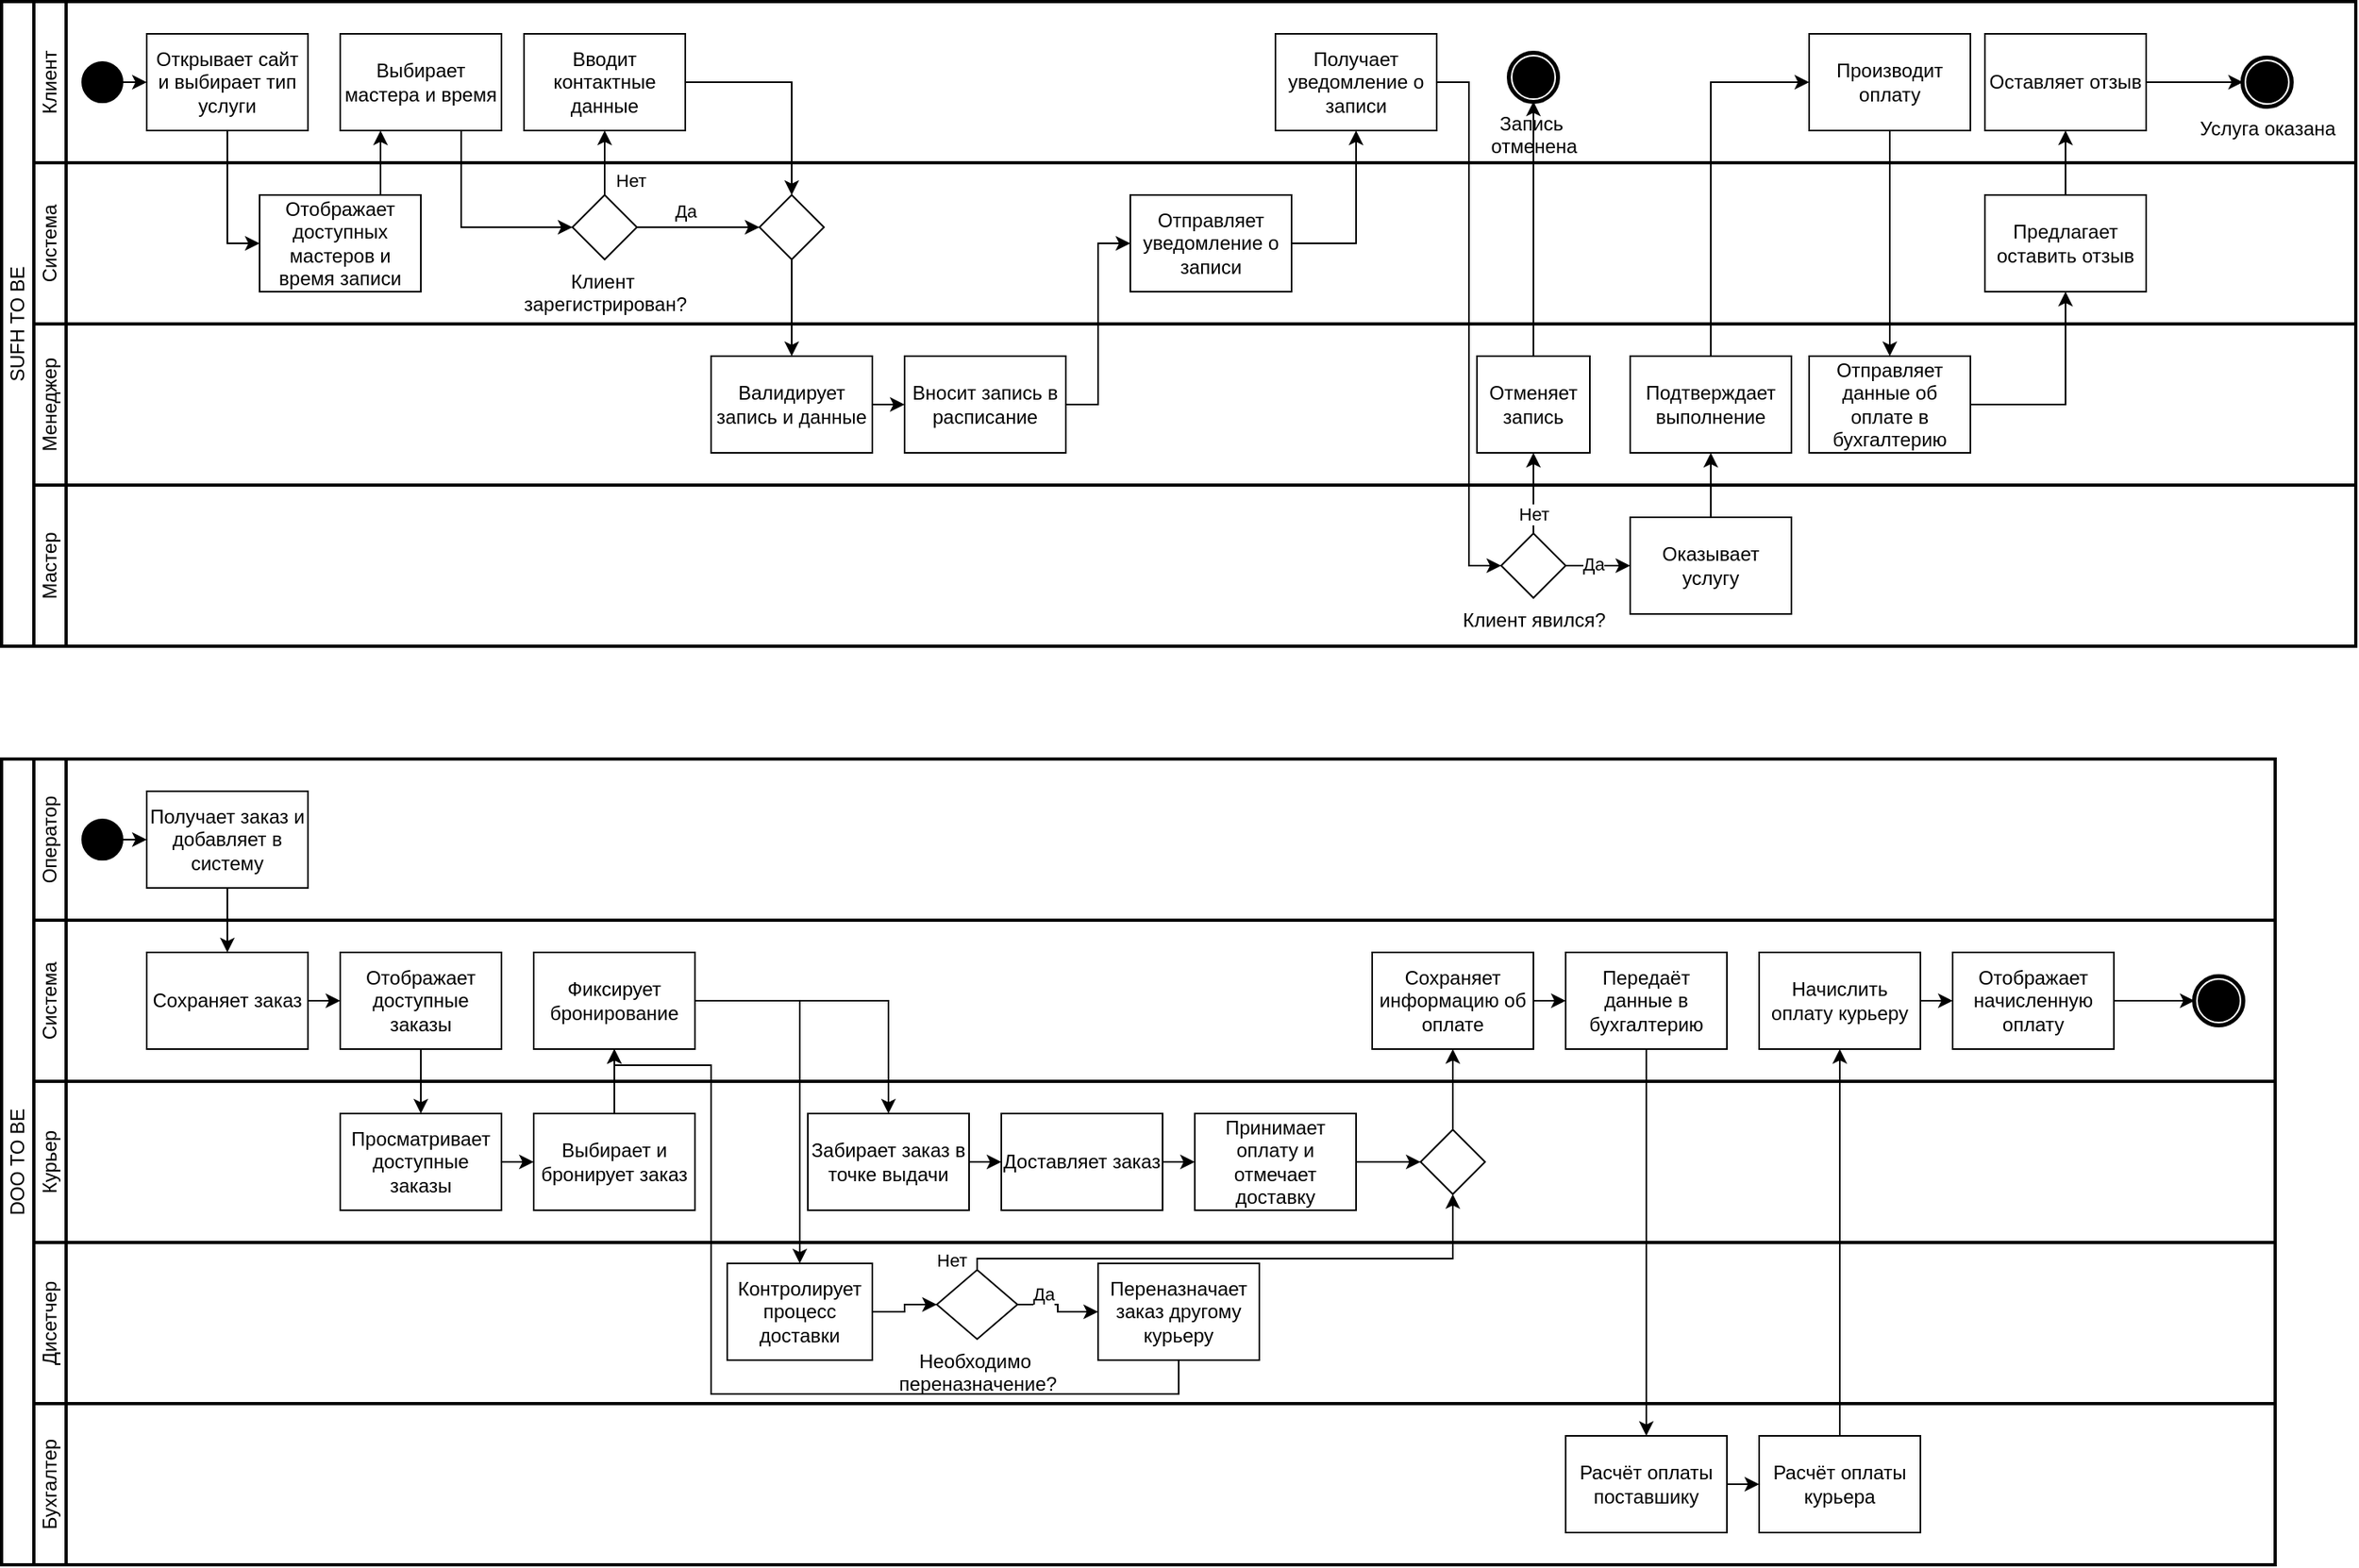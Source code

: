 <mxfile version="28.2.5">
  <diagram name="Страница — 1" id="eOphXxd3nNXZQf7CQckB">
    <mxGraphModel dx="1074" dy="1228" grid="1" gridSize="10" guides="1" tooltips="1" connect="1" arrows="1" fold="1" page="1" pageScale="1" pageWidth="827" pageHeight="1169" math="0" shadow="0">
      <root>
        <mxCell id="0" />
        <mxCell id="1" parent="0" />
        <mxCell id="T9IUmMsiVXk63VJ6qWX9-1" value="SUFH TO BE" style="swimlane;html=1;startSize=20;fontStyle=0;collapsible=0;horizontal=0;swimlaneLine=1;swimlaneFillColor=#ffffff;strokeWidth=2;whiteSpace=wrap;" parent="1" vertex="1">
          <mxGeometry x="20" y="170" width="1460" height="400" as="geometry" />
        </mxCell>
        <mxCell id="T9IUmMsiVXk63VJ6qWX9-2" value="Клиент" style="swimlane;html=1;startSize=20;fontStyle=0;collapsible=0;horizontal=0;swimlaneLine=1;swimlaneFillColor=#ffffff;strokeWidth=2;whiteSpace=wrap;" parent="T9IUmMsiVXk63VJ6qWX9-1" vertex="1">
          <mxGeometry x="20" width="1440" height="100" as="geometry" />
        </mxCell>
        <mxCell id="T9IUmMsiVXk63VJ6qWX9-6" value="" style="points=[[0.145,0.145,0],[0.5,0,0],[0.855,0.145,0],[1,0.5,0],[0.855,0.855,0],[0.5,1,0],[0.145,0.855,0],[0,0.5,0]];shape=mxgraph.bpmn.event;html=1;verticalLabelPosition=bottom;labelBackgroundColor=#ffffff;verticalAlign=top;align=center;perimeter=ellipsePerimeter;outlineConnect=0;aspect=fixed;outline=standard;symbol=general;fillColor=#000000;" parent="T9IUmMsiVXk63VJ6qWX9-2" vertex="1">
          <mxGeometry x="30" y="37.5" width="25" height="25" as="geometry" />
        </mxCell>
        <mxCell id="T9IUmMsiVXk63VJ6qWX9-7" value="Открывает сайт и выбирает тип услуги" style="points=[[0.25,0,0],[0.5,0,0],[0.75,0,0],[1,0.25,0],[1,0.5,0],[1,0.75,0],[0.75,1,0],[0.5,1,0],[0.25,1,0],[0,0.75,0],[0,0.5,0],[0,0.25,0]];shape=mxgraph.bpmn.task2;whiteSpace=wrap;rectStyle=rounded;size=10;html=1;container=1;expand=0;collapsible=0;taskMarker=abstract;" parent="T9IUmMsiVXk63VJ6qWX9-2" vertex="1">
          <mxGeometry x="70" y="20" width="100" height="60" as="geometry" />
        </mxCell>
        <mxCell id="T9IUmMsiVXk63VJ6qWX9-8" style="edgeStyle=orthogonalEdgeStyle;rounded=0;orthogonalLoop=1;jettySize=auto;html=1;exitX=1;exitY=0.5;exitDx=0;exitDy=0;exitPerimeter=0;entryX=0;entryY=0.5;entryDx=0;entryDy=0;entryPerimeter=0;" parent="T9IUmMsiVXk63VJ6qWX9-2" source="T9IUmMsiVXk63VJ6qWX9-6" target="T9IUmMsiVXk63VJ6qWX9-7" edge="1">
          <mxGeometry relative="1" as="geometry" />
        </mxCell>
        <mxCell id="T9IUmMsiVXk63VJ6qWX9-10" value="Выбирает мастера и время" style="points=[[0.25,0,0],[0.5,0,0],[0.75,0,0],[1,0.25,0],[1,0.5,0],[1,0.75,0],[0.75,1,0],[0.5,1,0],[0.25,1,0],[0,0.75,0],[0,0.5,0],[0,0.25,0]];shape=mxgraph.bpmn.task2;whiteSpace=wrap;rectStyle=rounded;size=10;html=1;container=1;expand=0;collapsible=0;taskMarker=abstract;" parent="T9IUmMsiVXk63VJ6qWX9-2" vertex="1">
          <mxGeometry x="190" y="20" width="100" height="60" as="geometry" />
        </mxCell>
        <mxCell id="T9IUmMsiVXk63VJ6qWX9-15" value="Вводит контактные данные" style="points=[[0.25,0,0],[0.5,0,0],[0.75,0,0],[1,0.25,0],[1,0.5,0],[1,0.75,0],[0.75,1,0],[0.5,1,0],[0.25,1,0],[0,0.75,0],[0,0.5,0],[0,0.25,0]];shape=mxgraph.bpmn.task2;whiteSpace=wrap;rectStyle=rounded;size=10;html=1;container=1;expand=0;collapsible=0;taskMarker=abstract;" parent="T9IUmMsiVXk63VJ6qWX9-2" vertex="1">
          <mxGeometry x="304" y="20" width="100" height="60" as="geometry" />
        </mxCell>
        <mxCell id="T9IUmMsiVXk63VJ6qWX9-35" value="Получает уведомление о записи" style="points=[[0.25,0,0],[0.5,0,0],[0.75,0,0],[1,0.25,0],[1,0.5,0],[1,0.75,0],[0.75,1,0],[0.5,1,0],[0.25,1,0],[0,0.75,0],[0,0.5,0],[0,0.25,0]];shape=mxgraph.bpmn.task2;whiteSpace=wrap;rectStyle=rounded;size=10;html=1;container=1;expand=0;collapsible=0;taskMarker=abstract;" parent="T9IUmMsiVXk63VJ6qWX9-2" vertex="1">
          <mxGeometry x="770" y="20" width="100" height="60" as="geometry" />
        </mxCell>
        <mxCell id="T9IUmMsiVXk63VJ6qWX9-46" value="Производит оплату" style="points=[[0.25,0,0],[0.5,0,0],[0.75,0,0],[1,0.25,0],[1,0.5,0],[1,0.75,0],[0.75,1,0],[0.5,1,0],[0.25,1,0],[0,0.75,0],[0,0.5,0],[0,0.25,0]];shape=mxgraph.bpmn.task2;whiteSpace=wrap;rectStyle=rounded;size=10;html=1;container=1;expand=0;collapsible=0;taskMarker=abstract;" parent="T9IUmMsiVXk63VJ6qWX9-2" vertex="1">
          <mxGeometry x="1101" y="20" width="100" height="60" as="geometry" />
        </mxCell>
        <mxCell id="T9IUmMsiVXk63VJ6qWX9-41" value="Подтверждает выполнение" style="points=[[0.25,0,0],[0.5,0,0],[0.75,0,0],[1,0.25,0],[1,0.5,0],[1,0.75,0],[0.75,1,0],[0.5,1,0],[0.25,1,0],[0,0.75,0],[0,0.5,0],[0,0.25,0]];shape=mxgraph.bpmn.task2;whiteSpace=wrap;rectStyle=rounded;size=10;html=1;container=1;expand=0;collapsible=0;taskMarker=abstract;" parent="T9IUmMsiVXk63VJ6qWX9-2" vertex="1">
          <mxGeometry x="990" y="220" width="100" height="60" as="geometry" />
        </mxCell>
        <mxCell id="T9IUmMsiVXk63VJ6qWX9-48" value="Передаёт данные об оплате в бухгалтерию" style="points=[[0.25,0,0],[0.5,0,0],[0.75,0,0],[1,0.25,0],[1,0.5,0],[1,0.75,0],[0.75,1,0],[0.5,1,0],[0.25,1,0],[0,0.75,0],[0,0.5,0],[0,0.25,0]];shape=mxgraph.bpmn.task2;whiteSpace=wrap;rectStyle=rounded;size=10;html=1;container=1;expand=0;collapsible=0;taskMarker=abstract;" parent="T9IUmMsiVXk63VJ6qWX9-2" vertex="1">
          <mxGeometry x="1110" y="220" width="100" height="60" as="geometry" />
        </mxCell>
        <mxCell id="T9IUmMsiVXk63VJ6qWX9-50" style="edgeStyle=orthogonalEdgeStyle;rounded=0;orthogonalLoop=1;jettySize=auto;html=1;exitX=1;exitY=0.5;exitDx=0;exitDy=0;exitPerimeter=0;entryX=0;entryY=0.5;entryDx=0;entryDy=0;entryPerimeter=0;" parent="T9IUmMsiVXk63VJ6qWX9-2" source="T9IUmMsiVXk63VJ6qWX9-41" target="T9IUmMsiVXk63VJ6qWX9-48" edge="1">
          <mxGeometry relative="1" as="geometry" />
        </mxCell>
        <mxCell id="T9IUmMsiVXk63VJ6qWX9-60" value="Запись&amp;nbsp;&lt;div&gt;отменена&lt;/div&gt;" style="points=[[0.145,0.145,0],[0.5,0,0],[0.855,0.145,0],[1,0.5,0],[0.855,0.855,0],[0.5,1,0],[0.145,0.855,0],[0,0.5,0]];shape=mxgraph.bpmn.event;html=1;verticalLabelPosition=bottom;labelBackgroundColor=#ffffff;verticalAlign=top;align=center;perimeter=ellipsePerimeter;outlineConnect=0;aspect=fixed;outline=end;symbol=terminate;" parent="T9IUmMsiVXk63VJ6qWX9-2" vertex="1">
          <mxGeometry x="915" y="32" width="30" height="30" as="geometry" />
        </mxCell>
        <mxCell id="T9IUmMsiVXk63VJ6qWX9-71" value="Оставляет отзыв" style="points=[[0.25,0,0],[0.5,0,0],[0.75,0,0],[1,0.25,0],[1,0.5,0],[1,0.75,0],[0.75,1,0],[0.5,1,0],[0.25,1,0],[0,0.75,0],[0,0.5,0],[0,0.25,0]];shape=mxgraph.bpmn.task2;whiteSpace=wrap;rectStyle=rounded;size=10;html=1;container=1;expand=0;collapsible=0;taskMarker=abstract;" parent="T9IUmMsiVXk63VJ6qWX9-2" vertex="1">
          <mxGeometry x="1210" y="20" width="100" height="60" as="geometry" />
        </mxCell>
        <mxCell id="T9IUmMsiVXk63VJ6qWX9-74" value="Услуга оказана" style="points=[[0.145,0.145,0],[0.5,0,0],[0.855,0.145,0],[1,0.5,0],[0.855,0.855,0],[0.5,1,0],[0.145,0.855,0],[0,0.5,0]];shape=mxgraph.bpmn.event;html=1;verticalLabelPosition=bottom;labelBackgroundColor=#ffffff;verticalAlign=top;align=center;perimeter=ellipsePerimeter;outlineConnect=0;aspect=fixed;outline=end;symbol=terminate;" parent="T9IUmMsiVXk63VJ6qWX9-2" vertex="1">
          <mxGeometry x="1370" y="35" width="30" height="30" as="geometry" />
        </mxCell>
        <mxCell id="T9IUmMsiVXk63VJ6qWX9-76" style="edgeStyle=orthogonalEdgeStyle;rounded=0;orthogonalLoop=1;jettySize=auto;html=1;exitX=1;exitY=0.5;exitDx=0;exitDy=0;exitPerimeter=0;entryX=0;entryY=0.5;entryDx=0;entryDy=0;entryPerimeter=0;" parent="T9IUmMsiVXk63VJ6qWX9-2" source="T9IUmMsiVXk63VJ6qWX9-71" target="T9IUmMsiVXk63VJ6qWX9-74" edge="1">
          <mxGeometry relative="1" as="geometry" />
        </mxCell>
        <mxCell id="T9IUmMsiVXk63VJ6qWX9-3" value="Система" style="swimlane;html=1;startSize=20;fontStyle=0;collapsible=0;horizontal=0;swimlaneLine=1;swimlaneFillColor=#ffffff;strokeWidth=2;whiteSpace=wrap;" parent="T9IUmMsiVXk63VJ6qWX9-1" vertex="1">
          <mxGeometry x="20" y="100" width="1440" height="100" as="geometry" />
        </mxCell>
        <mxCell id="T9IUmMsiVXk63VJ6qWX9-9" value="Отображает доступных мастеров и время записи" style="points=[[0.25,0,0],[0.5,0,0],[0.75,0,0],[1,0.25,0],[1,0.5,0],[1,0.75,0],[0.75,1,0],[0.5,1,0],[0.25,1,0],[0,0.75,0],[0,0.5,0],[0,0.25,0]];shape=mxgraph.bpmn.task2;whiteSpace=wrap;rectStyle=rounded;size=10;html=1;container=1;expand=0;collapsible=0;taskMarker=abstract;" parent="T9IUmMsiVXk63VJ6qWX9-3" vertex="1">
          <mxGeometry x="140" y="20" width="100" height="60" as="geometry" />
        </mxCell>
        <mxCell id="T9IUmMsiVXk63VJ6qWX9-22" style="edgeStyle=orthogonalEdgeStyle;rounded=0;orthogonalLoop=1;jettySize=auto;html=1;" parent="T9IUmMsiVXk63VJ6qWX9-3" source="T9IUmMsiVXk63VJ6qWX9-13" edge="1">
          <mxGeometry relative="1" as="geometry">
            <mxPoint x="450" y="40" as="targetPoint" />
          </mxGeometry>
        </mxCell>
        <mxCell id="T9IUmMsiVXk63VJ6qWX9-23" value="Да" style="edgeLabel;html=1;align=center;verticalAlign=middle;resizable=0;points=[];" parent="T9IUmMsiVXk63VJ6qWX9-22" vertex="1" connectable="0">
          <mxGeometry x="-0.424" relative="1" as="geometry">
            <mxPoint x="8" y="-10" as="offset" />
          </mxGeometry>
        </mxCell>
        <mxCell id="T9IUmMsiVXk63VJ6qWX9-13" value="Клиент&amp;nbsp;&lt;div&gt;зарегистрирован?&lt;/div&gt;" style="points=[[0.25,0.25,0],[0.5,0,0],[0.75,0.25,0],[1,0.5,0],[0.75,0.75,0],[0.5,1,0],[0.25,0.75,0],[0,0.5,0]];shape=mxgraph.bpmn.gateway2;html=1;verticalLabelPosition=bottom;labelBackgroundColor=#ffffff;verticalAlign=top;align=center;perimeter=rhombusPerimeter;outlineConnect=0;outline=none;symbol=none;" parent="T9IUmMsiVXk63VJ6qWX9-3" vertex="1">
          <mxGeometry x="334" y="20" width="40" height="40" as="geometry" />
        </mxCell>
        <mxCell id="T9IUmMsiVXk63VJ6qWX9-20" value="" style="points=[[0.25,0.25,0],[0.5,0,0],[0.75,0.25,0],[1,0.5,0],[0.75,0.75,0],[0.5,1,0],[0.25,0.75,0],[0,0.5,0]];shape=mxgraph.bpmn.gateway2;html=1;verticalLabelPosition=bottom;labelBackgroundColor=#ffffff;verticalAlign=top;align=center;perimeter=rhombusPerimeter;outlineConnect=0;outline=none;symbol=none;" parent="T9IUmMsiVXk63VJ6qWX9-3" vertex="1">
          <mxGeometry x="450" y="20" width="40" height="40" as="geometry" />
        </mxCell>
        <mxCell id="T9IUmMsiVXk63VJ6qWX9-33" value="Отправляет уведомление о записи" style="points=[[0.25,0,0],[0.5,0,0],[0.75,0,0],[1,0.25,0],[1,0.5,0],[1,0.75,0],[0.75,1,0],[0.5,1,0],[0.25,1,0],[0,0.75,0],[0,0.5,0],[0,0.25,0]];shape=mxgraph.bpmn.task2;whiteSpace=wrap;rectStyle=rounded;size=10;html=1;container=1;expand=0;collapsible=0;taskMarker=abstract;" parent="T9IUmMsiVXk63VJ6qWX9-3" vertex="1">
          <mxGeometry x="680" y="20" width="100" height="60" as="geometry" />
        </mxCell>
        <mxCell id="T9IUmMsiVXk63VJ6qWX9-69" value="Предлагает оставить отзыв" style="points=[[0.25,0,0],[0.5,0,0],[0.75,0,0],[1,0.25,0],[1,0.5,0],[1,0.75,0],[0.75,1,0],[0.5,1,0],[0.25,1,0],[0,0.75,0],[0,0.5,0],[0,0.25,0]];shape=mxgraph.bpmn.task2;whiteSpace=wrap;rectStyle=rounded;size=10;html=1;container=1;expand=0;collapsible=0;taskMarker=abstract;" parent="T9IUmMsiVXk63VJ6qWX9-3" vertex="1">
          <mxGeometry x="1210" y="20" width="100" height="60" as="geometry" />
        </mxCell>
        <mxCell id="T9IUmMsiVXk63VJ6qWX9-4" value="Менеджер" style="swimlane;html=1;startSize=20;fontStyle=0;collapsible=0;horizontal=0;swimlaneLine=1;swimlaneFillColor=#ffffff;strokeWidth=2;whiteSpace=wrap;" parent="T9IUmMsiVXk63VJ6qWX9-1" vertex="1">
          <mxGeometry x="20" y="200" width="1440" height="100" as="geometry" />
        </mxCell>
        <mxCell id="T9IUmMsiVXk63VJ6qWX9-25" value="Валидирует запись и данные&lt;span style=&quot;color: rgba(0, 0, 0, 0); font-family: monospace; font-size: 0px; text-align: start; text-wrap-mode: nowrap;&quot;&gt;%3CmxGraphModel%3E%3Croot%3E%3CmxCell%20id%3D%220%22%2F%3E%3CmxCell%20id%3D%221%22%20parent%3D%220%22%2F%3E%3CmxCell%20id%3D%222%22%20value%3D%22%D0%92%D0%B2%D0%BE%D0%B4%D0%B8%D1%82%20%D0%BA%D0%BE%D0%BD%D1%82%D0%B0%D0%BA%D1%82%D0%BD%D1%8B%D0%B5%20%D0%B4%D0%B0%D0%BD%D0%BD%D1%8B%D0%B5%22%20style%3D%22points%3D%5B%5B0.25%2C0%2C0%5D%2C%5B0.5%2C0%2C0%5D%2C%5B0.75%2C0%2C0%5D%2C%5B1%2C0.25%2C0%5D%2C%5B1%2C0.5%2C0%5D%2C%5B1%2C0.75%2C0%5D%2C%5B0.75%2C1%2C0%5D%2C%5B0.5%2C1%2C0%5D%2C%5B0.25%2C1%2C0%5D%2C%5B0%2C0.75%2C0%5D%2C%5B0%2C0.5%2C0%5D%2C%5B0%2C0.25%2C0%5D%5D%3Bshape%3Dmxgraph.bpmn.task2%3BwhiteSpace%3Dwrap%3BrectStyle%3Drounded%3Bsize%3D10%3Bhtml%3D1%3Bcontainer%3D1%3Bexpand%3D0%3Bcollapsible%3D0%3BtaskMarker%3Dabstract%3B%22%20vertex%3D%221%22%20parent%3D%221%22%3E%3CmxGeometry%20x%3D%22344%22%20y%3D%22190%22%20width%3D%22100%22%20height%3D%2260%22%20as%3D%22geometry%22%2F%3E%3C%2FmxCell%3E%3C%2Froot%3E%3C%2FmxGraphModel%3E&lt;/span&gt;" style="points=[[0.25,0,0],[0.5,0,0],[0.75,0,0],[1,0.25,0],[1,0.5,0],[1,0.75,0],[0.75,1,0],[0.5,1,0],[0.25,1,0],[0,0.75,0],[0,0.5,0],[0,0.25,0]];shape=mxgraph.bpmn.task2;whiteSpace=wrap;rectStyle=rounded;size=10;html=1;container=1;expand=0;collapsible=0;taskMarker=abstract;" parent="T9IUmMsiVXk63VJ6qWX9-4" vertex="1">
          <mxGeometry x="420" y="20" width="100" height="60" as="geometry" />
        </mxCell>
        <mxCell id="T9IUmMsiVXk63VJ6qWX9-26" value="Вносит запись в расписание" style="points=[[0.25,0,0],[0.5,0,0],[0.75,0,0],[1,0.25,0],[1,0.5,0],[1,0.75,0],[0.75,1,0],[0.5,1,0],[0.25,1,0],[0,0.75,0],[0,0.5,0],[0,0.25,0]];shape=mxgraph.bpmn.task2;whiteSpace=wrap;rectStyle=rounded;size=10;html=1;container=1;expand=0;collapsible=0;taskMarker=abstract;" parent="T9IUmMsiVXk63VJ6qWX9-4" vertex="1">
          <mxGeometry x="540" y="20" width="100" height="60" as="geometry" />
        </mxCell>
        <mxCell id="T9IUmMsiVXk63VJ6qWX9-28" style="edgeStyle=orthogonalEdgeStyle;rounded=0;orthogonalLoop=1;jettySize=auto;html=1;exitX=1;exitY=0.5;exitDx=0;exitDy=0;exitPerimeter=0;entryX=0;entryY=0.5;entryDx=0;entryDy=0;entryPerimeter=0;" parent="T9IUmMsiVXk63VJ6qWX9-4" source="T9IUmMsiVXk63VJ6qWX9-25" target="T9IUmMsiVXk63VJ6qWX9-26" edge="1">
          <mxGeometry relative="1" as="geometry" />
        </mxCell>
        <mxCell id="T9IUmMsiVXk63VJ6qWX9-57" value="Отменяет запись" style="points=[[0.25,0,0],[0.5,0,0],[0.75,0,0],[1,0.25,0],[1,0.5,0],[1,0.75,0],[0.75,1,0],[0.5,1,0],[0.25,1,0],[0,0.75,0],[0,0.5,0],[0,0.25,0]];shape=mxgraph.bpmn.task2;whiteSpace=wrap;rectStyle=rounded;size=10;html=1;container=1;expand=0;collapsible=0;taskMarker=abstract;" parent="T9IUmMsiVXk63VJ6qWX9-4" vertex="1">
          <mxGeometry x="895" y="20" width="70" height="60" as="geometry" />
        </mxCell>
        <mxCell id="T9IUmMsiVXk63VJ6qWX9-64" value="Подтверждает выполнение" style="points=[[0.25,0,0],[0.5,0,0],[0.75,0,0],[1,0.25,0],[1,0.5,0],[1,0.75,0],[0.75,1,0],[0.5,1,0],[0.25,1,0],[0,0.75,0],[0,0.5,0],[0,0.25,0]];shape=mxgraph.bpmn.task2;whiteSpace=wrap;rectStyle=rounded;size=10;html=1;container=1;expand=0;collapsible=0;taskMarker=abstract;" parent="T9IUmMsiVXk63VJ6qWX9-4" vertex="1">
          <mxGeometry x="990" y="20" width="100" height="60" as="geometry" />
        </mxCell>
        <mxCell id="T9IUmMsiVXk63VJ6qWX9-67" value="Отправляет данные об оплате в бухгалтерию" style="points=[[0.25,0,0],[0.5,0,0],[0.75,0,0],[1,0.25,0],[1,0.5,0],[1,0.75,0],[0.75,1,0],[0.5,1,0],[0.25,1,0],[0,0.75,0],[0,0.5,0],[0,0.25,0]];shape=mxgraph.bpmn.task2;whiteSpace=wrap;rectStyle=rounded;size=10;html=1;container=1;expand=0;collapsible=0;taskMarker=abstract;" parent="T9IUmMsiVXk63VJ6qWX9-4" vertex="1">
          <mxGeometry x="1101" y="20" width="100" height="60" as="geometry" />
        </mxCell>
        <mxCell id="T9IUmMsiVXk63VJ6qWX9-5" value="Мастер" style="swimlane;html=1;startSize=20;fontStyle=0;collapsible=0;horizontal=0;swimlaneLine=1;swimlaneFillColor=#ffffff;strokeWidth=2;whiteSpace=wrap;" parent="T9IUmMsiVXk63VJ6qWX9-1" vertex="1">
          <mxGeometry x="20" y="300" width="1440" height="100" as="geometry" />
        </mxCell>
        <mxCell id="T9IUmMsiVXk63VJ6qWX9-51" value="Клиент явился?" style="points=[[0.25,0.25,0],[0.5,0,0],[0.75,0.25,0],[1,0.5,0],[0.75,0.75,0],[0.5,1,0],[0.25,0.75,0],[0,0.5,0]];shape=mxgraph.bpmn.gateway2;html=1;verticalLabelPosition=bottom;labelBackgroundColor=#ffffff;verticalAlign=top;align=center;perimeter=rhombusPerimeter;outlineConnect=0;outline=none;symbol=none;" parent="T9IUmMsiVXk63VJ6qWX9-5" vertex="1">
          <mxGeometry x="910" y="30" width="40" height="40" as="geometry" />
        </mxCell>
        <mxCell id="T9IUmMsiVXk63VJ6qWX9-53" value="Оказывает услугу" style="points=[[0.25,0,0],[0.5,0,0],[0.75,0,0],[1,0.25,0],[1,0.5,0],[1,0.75,0],[0.75,1,0],[0.5,1,0],[0.25,1,0],[0,0.75,0],[0,0.5,0],[0,0.25,0]];shape=mxgraph.bpmn.task2;whiteSpace=wrap;rectStyle=rounded;size=10;html=1;container=1;expand=0;collapsible=0;taskMarker=abstract;" parent="T9IUmMsiVXk63VJ6qWX9-5" vertex="1">
          <mxGeometry x="990" y="20" width="100" height="60" as="geometry" />
        </mxCell>
        <mxCell id="T9IUmMsiVXk63VJ6qWX9-54" style="edgeStyle=orthogonalEdgeStyle;rounded=0;orthogonalLoop=1;jettySize=auto;html=1;exitX=1;exitY=0.5;exitDx=0;exitDy=0;exitPerimeter=0;entryX=0;entryY=0.5;entryDx=0;entryDy=0;entryPerimeter=0;" parent="T9IUmMsiVXk63VJ6qWX9-5" source="T9IUmMsiVXk63VJ6qWX9-51" target="T9IUmMsiVXk63VJ6qWX9-53" edge="1">
          <mxGeometry relative="1" as="geometry" />
        </mxCell>
        <mxCell id="T9IUmMsiVXk63VJ6qWX9-55" value="Да" style="edgeLabel;html=1;align=center;verticalAlign=middle;resizable=0;points=[];" parent="T9IUmMsiVXk63VJ6qWX9-54" vertex="1" connectable="0">
          <mxGeometry x="-0.167" y="1" relative="1" as="geometry">
            <mxPoint as="offset" />
          </mxGeometry>
        </mxCell>
        <mxCell id="T9IUmMsiVXk63VJ6qWX9-11" style="edgeStyle=orthogonalEdgeStyle;rounded=0;orthogonalLoop=1;jettySize=auto;html=1;exitX=0.5;exitY=1;exitDx=0;exitDy=0;exitPerimeter=0;entryX=0;entryY=0.5;entryDx=0;entryDy=0;entryPerimeter=0;" parent="T9IUmMsiVXk63VJ6qWX9-1" source="T9IUmMsiVXk63VJ6qWX9-7" target="T9IUmMsiVXk63VJ6qWX9-9" edge="1">
          <mxGeometry relative="1" as="geometry" />
        </mxCell>
        <mxCell id="T9IUmMsiVXk63VJ6qWX9-12" style="edgeStyle=orthogonalEdgeStyle;rounded=0;orthogonalLoop=1;jettySize=auto;html=1;exitX=0.75;exitY=0;exitDx=0;exitDy=0;exitPerimeter=0;entryX=0.25;entryY=1;entryDx=0;entryDy=0;entryPerimeter=0;" parent="T9IUmMsiVXk63VJ6qWX9-1" source="T9IUmMsiVXk63VJ6qWX9-9" target="T9IUmMsiVXk63VJ6qWX9-10" edge="1">
          <mxGeometry relative="1" as="geometry" />
        </mxCell>
        <mxCell id="T9IUmMsiVXk63VJ6qWX9-14" style="edgeStyle=orthogonalEdgeStyle;rounded=0;orthogonalLoop=1;jettySize=auto;html=1;exitX=0.75;exitY=1;exitDx=0;exitDy=0;exitPerimeter=0;entryX=0;entryY=0.5;entryDx=0;entryDy=0;entryPerimeter=0;" parent="T9IUmMsiVXk63VJ6qWX9-1" source="T9IUmMsiVXk63VJ6qWX9-10" target="T9IUmMsiVXk63VJ6qWX9-13" edge="1">
          <mxGeometry relative="1" as="geometry" />
        </mxCell>
        <mxCell id="T9IUmMsiVXk63VJ6qWX9-17" style="edgeStyle=orthogonalEdgeStyle;rounded=0;orthogonalLoop=1;jettySize=auto;html=1;exitX=0.5;exitY=0;exitDx=0;exitDy=0;exitPerimeter=0;entryX=0.5;entryY=1;entryDx=0;entryDy=0;entryPerimeter=0;" parent="T9IUmMsiVXk63VJ6qWX9-1" source="T9IUmMsiVXk63VJ6qWX9-13" target="T9IUmMsiVXk63VJ6qWX9-15" edge="1">
          <mxGeometry relative="1" as="geometry" />
        </mxCell>
        <mxCell id="T9IUmMsiVXk63VJ6qWX9-18" value="Нет" style="edgeLabel;html=1;align=center;verticalAlign=middle;resizable=0;points=[];" parent="T9IUmMsiVXk63VJ6qWX9-17" vertex="1" connectable="0">
          <mxGeometry x="-0.381" y="-1" relative="1" as="geometry">
            <mxPoint x="15" y="3" as="offset" />
          </mxGeometry>
        </mxCell>
        <mxCell id="T9IUmMsiVXk63VJ6qWX9-21" style="edgeStyle=orthogonalEdgeStyle;rounded=0;orthogonalLoop=1;jettySize=auto;html=1;entryX=0.5;entryY=0;entryDx=0;entryDy=0;entryPerimeter=0;" parent="T9IUmMsiVXk63VJ6qWX9-1" source="T9IUmMsiVXk63VJ6qWX9-15" target="T9IUmMsiVXk63VJ6qWX9-20" edge="1">
          <mxGeometry relative="1" as="geometry" />
        </mxCell>
        <mxCell id="T9IUmMsiVXk63VJ6qWX9-27" style="edgeStyle=orthogonalEdgeStyle;rounded=0;orthogonalLoop=1;jettySize=auto;html=1;exitX=0.5;exitY=1;exitDx=0;exitDy=0;exitPerimeter=0;entryX=0.5;entryY=0;entryDx=0;entryDy=0;entryPerimeter=0;" parent="T9IUmMsiVXk63VJ6qWX9-1" source="T9IUmMsiVXk63VJ6qWX9-20" target="T9IUmMsiVXk63VJ6qWX9-25" edge="1">
          <mxGeometry relative="1" as="geometry" />
        </mxCell>
        <mxCell id="T9IUmMsiVXk63VJ6qWX9-36" style="edgeStyle=orthogonalEdgeStyle;rounded=0;orthogonalLoop=1;jettySize=auto;html=1;exitX=1;exitY=0.5;exitDx=0;exitDy=0;exitPerimeter=0;" parent="T9IUmMsiVXk63VJ6qWX9-1" source="T9IUmMsiVXk63VJ6qWX9-33" target="T9IUmMsiVXk63VJ6qWX9-35" edge="1">
          <mxGeometry relative="1" as="geometry" />
        </mxCell>
        <mxCell id="T9IUmMsiVXk63VJ6qWX9-34" style="edgeStyle=orthogonalEdgeStyle;rounded=0;orthogonalLoop=1;jettySize=auto;html=1;exitX=1;exitY=0.5;exitDx=0;exitDy=0;exitPerimeter=0;entryX=0;entryY=0.5;entryDx=0;entryDy=0;entryPerimeter=0;" parent="T9IUmMsiVXk63VJ6qWX9-1" source="T9IUmMsiVXk63VJ6qWX9-26" target="T9IUmMsiVXk63VJ6qWX9-33" edge="1">
          <mxGeometry relative="1" as="geometry" />
        </mxCell>
        <mxCell id="T9IUmMsiVXk63VJ6qWX9-52" style="edgeStyle=orthogonalEdgeStyle;rounded=0;orthogonalLoop=1;jettySize=auto;html=1;exitX=1;exitY=0.5;exitDx=0;exitDy=0;exitPerimeter=0;entryX=0;entryY=0.5;entryDx=0;entryDy=0;entryPerimeter=0;" parent="T9IUmMsiVXk63VJ6qWX9-1" source="T9IUmMsiVXk63VJ6qWX9-35" target="T9IUmMsiVXk63VJ6qWX9-51" edge="1">
          <mxGeometry relative="1" as="geometry" />
        </mxCell>
        <mxCell id="T9IUmMsiVXk63VJ6qWX9-58" style="edgeStyle=orthogonalEdgeStyle;rounded=0;orthogonalLoop=1;jettySize=auto;html=1;exitX=0.5;exitY=0;exitDx=0;exitDy=0;exitPerimeter=0;entryX=0.5;entryY=1;entryDx=0;entryDy=0;entryPerimeter=0;" parent="T9IUmMsiVXk63VJ6qWX9-1" source="T9IUmMsiVXk63VJ6qWX9-51" target="T9IUmMsiVXk63VJ6qWX9-57" edge="1">
          <mxGeometry relative="1" as="geometry" />
        </mxCell>
        <mxCell id="T9IUmMsiVXk63VJ6qWX9-59" value="Нет" style="edgeLabel;html=1;align=center;verticalAlign=middle;resizable=0;points=[];" parent="T9IUmMsiVXk63VJ6qWX9-58" vertex="1" connectable="0">
          <mxGeometry x="-0.527" relative="1" as="geometry">
            <mxPoint as="offset" />
          </mxGeometry>
        </mxCell>
        <mxCell id="T9IUmMsiVXk63VJ6qWX9-61" style="edgeStyle=orthogonalEdgeStyle;rounded=0;orthogonalLoop=1;jettySize=auto;html=1;entryX=0.5;entryY=1;entryDx=0;entryDy=0;entryPerimeter=0;" parent="T9IUmMsiVXk63VJ6qWX9-1" source="T9IUmMsiVXk63VJ6qWX9-57" target="T9IUmMsiVXk63VJ6qWX9-60" edge="1">
          <mxGeometry relative="1" as="geometry" />
        </mxCell>
        <mxCell id="T9IUmMsiVXk63VJ6qWX9-65" style="edgeStyle=orthogonalEdgeStyle;rounded=0;orthogonalLoop=1;jettySize=auto;html=1;entryX=0.5;entryY=1;entryDx=0;entryDy=0;entryPerimeter=0;" parent="T9IUmMsiVXk63VJ6qWX9-1" source="T9IUmMsiVXk63VJ6qWX9-53" target="T9IUmMsiVXk63VJ6qWX9-64" edge="1">
          <mxGeometry relative="1" as="geometry" />
        </mxCell>
        <mxCell id="T9IUmMsiVXk63VJ6qWX9-66" style="edgeStyle=orthogonalEdgeStyle;rounded=0;orthogonalLoop=1;jettySize=auto;html=1;entryX=0;entryY=0.5;entryDx=0;entryDy=0;entryPerimeter=0;" parent="T9IUmMsiVXk63VJ6qWX9-1" source="T9IUmMsiVXk63VJ6qWX9-64" target="T9IUmMsiVXk63VJ6qWX9-46" edge="1">
          <mxGeometry relative="1" as="geometry">
            <Array as="points">
              <mxPoint x="1060" y="50" />
            </Array>
          </mxGeometry>
        </mxCell>
        <mxCell id="T9IUmMsiVXk63VJ6qWX9-68" style="edgeStyle=orthogonalEdgeStyle;rounded=0;orthogonalLoop=1;jettySize=auto;html=1;exitX=0.5;exitY=1;exitDx=0;exitDy=0;exitPerimeter=0;entryX=0.5;entryY=0;entryDx=0;entryDy=0;entryPerimeter=0;" parent="T9IUmMsiVXk63VJ6qWX9-1" source="T9IUmMsiVXk63VJ6qWX9-46" target="T9IUmMsiVXk63VJ6qWX9-67" edge="1">
          <mxGeometry relative="1" as="geometry" />
        </mxCell>
        <mxCell id="T9IUmMsiVXk63VJ6qWX9-70" style="edgeStyle=orthogonalEdgeStyle;rounded=0;orthogonalLoop=1;jettySize=auto;html=1;exitX=1;exitY=0.5;exitDx=0;exitDy=0;exitPerimeter=0;entryX=0.5;entryY=1;entryDx=0;entryDy=0;entryPerimeter=0;" parent="T9IUmMsiVXk63VJ6qWX9-1" source="T9IUmMsiVXk63VJ6qWX9-67" target="T9IUmMsiVXk63VJ6qWX9-69" edge="1">
          <mxGeometry relative="1" as="geometry" />
        </mxCell>
        <mxCell id="T9IUmMsiVXk63VJ6qWX9-72" style="edgeStyle=orthogonalEdgeStyle;rounded=0;orthogonalLoop=1;jettySize=auto;html=1;exitX=0.5;exitY=0;exitDx=0;exitDy=0;exitPerimeter=0;" parent="T9IUmMsiVXk63VJ6qWX9-1" source="T9IUmMsiVXk63VJ6qWX9-69" target="T9IUmMsiVXk63VJ6qWX9-71" edge="1">
          <mxGeometry relative="1" as="geometry" />
        </mxCell>
        <mxCell id="g0kMTM-8Zgv5pZky8I2N-1" value="DOO TO BE" style="swimlane;html=1;startSize=20;fontStyle=0;collapsible=0;horizontal=0;swimlaneLine=1;swimlaneFillColor=#ffffff;strokeWidth=2;whiteSpace=wrap;" vertex="1" parent="1">
          <mxGeometry x="20" y="640" width="1410" height="500" as="geometry" />
        </mxCell>
        <mxCell id="g0kMTM-8Zgv5pZky8I2N-2" value="Оператор" style="swimlane;html=1;startSize=20;fontStyle=0;collapsible=0;horizontal=0;swimlaneLine=1;swimlaneFillColor=#ffffff;strokeWidth=2;whiteSpace=wrap;" vertex="1" parent="g0kMTM-8Zgv5pZky8I2N-1">
          <mxGeometry x="20" width="1390" height="100" as="geometry" />
        </mxCell>
        <mxCell id="g0kMTM-8Zgv5pZky8I2N-3" value="" style="points=[[0.145,0.145,0],[0.5,0,0],[0.855,0.145,0],[1,0.5,0],[0.855,0.855,0],[0.5,1,0],[0.145,0.855,0],[0,0.5,0]];shape=mxgraph.bpmn.event;html=1;verticalLabelPosition=bottom;labelBackgroundColor=#ffffff;verticalAlign=top;align=center;perimeter=ellipsePerimeter;outlineConnect=0;aspect=fixed;outline=standard;symbol=general;fillColor=#000000;" vertex="1" parent="g0kMTM-8Zgv5pZky8I2N-2">
          <mxGeometry x="30" y="37.5" width="25" height="25" as="geometry" />
        </mxCell>
        <mxCell id="g0kMTM-8Zgv5pZky8I2N-55" value="Получает заказ и добавляет в систему" style="points=[[0.25,0,0],[0.5,0,0],[0.75,0,0],[1,0.25,0],[1,0.5,0],[1,0.75,0],[0.75,1,0],[0.5,1,0],[0.25,1,0],[0,0.75,0],[0,0.5,0],[0,0.25,0]];shape=mxgraph.bpmn.task2;whiteSpace=wrap;rectStyle=rounded;size=10;html=1;container=1;expand=0;collapsible=0;taskMarker=abstract;" vertex="1" parent="g0kMTM-8Zgv5pZky8I2N-2">
          <mxGeometry x="70" y="20" width="100" height="60" as="geometry" />
        </mxCell>
        <mxCell id="g0kMTM-8Zgv5pZky8I2N-56" style="edgeStyle=orthogonalEdgeStyle;rounded=0;orthogonalLoop=1;jettySize=auto;html=1;exitX=1;exitY=0.5;exitDx=0;exitDy=0;exitPerimeter=0;entryX=0;entryY=0.5;entryDx=0;entryDy=0;entryPerimeter=0;" edge="1" parent="g0kMTM-8Zgv5pZky8I2N-2" source="g0kMTM-8Zgv5pZky8I2N-3" target="g0kMTM-8Zgv5pZky8I2N-55">
          <mxGeometry relative="1" as="geometry" />
        </mxCell>
        <mxCell id="g0kMTM-8Zgv5pZky8I2N-17" value="Система" style="swimlane;html=1;startSize=20;fontStyle=0;collapsible=0;horizontal=0;swimlaneLine=1;swimlaneFillColor=#ffffff;strokeWidth=2;whiteSpace=wrap;" vertex="1" parent="g0kMTM-8Zgv5pZky8I2N-1">
          <mxGeometry x="20" y="100" width="1390" height="100" as="geometry" />
        </mxCell>
        <mxCell id="g0kMTM-8Zgv5pZky8I2N-57" value="Сохраняет заказ" style="points=[[0.25,0,0],[0.5,0,0],[0.75,0,0],[1,0.25,0],[1,0.5,0],[1,0.75,0],[0.75,1,0],[0.5,1,0],[0.25,1,0],[0,0.75,0],[0,0.5,0],[0,0.25,0]];shape=mxgraph.bpmn.task2;whiteSpace=wrap;rectStyle=rounded;size=10;html=1;container=1;expand=0;collapsible=0;taskMarker=abstract;" vertex="1" parent="g0kMTM-8Zgv5pZky8I2N-17">
          <mxGeometry x="70" y="20" width="100" height="60" as="geometry" />
        </mxCell>
        <mxCell id="g0kMTM-8Zgv5pZky8I2N-59" value="Отображает доступные заказы" style="points=[[0.25,0,0],[0.5,0,0],[0.75,0,0],[1,0.25,0],[1,0.5,0],[1,0.75,0],[0.75,1,0],[0.5,1,0],[0.25,1,0],[0,0.75,0],[0,0.5,0],[0,0.25,0]];shape=mxgraph.bpmn.task2;whiteSpace=wrap;rectStyle=rounded;size=10;html=1;container=1;expand=0;collapsible=0;taskMarker=abstract;" vertex="1" parent="g0kMTM-8Zgv5pZky8I2N-17">
          <mxGeometry x="190" y="20" width="100" height="60" as="geometry" />
        </mxCell>
        <mxCell id="g0kMTM-8Zgv5pZky8I2N-60" style="edgeStyle=orthogonalEdgeStyle;rounded=0;orthogonalLoop=1;jettySize=auto;html=1;exitX=1;exitY=0.5;exitDx=0;exitDy=0;exitPerimeter=0;entryX=0;entryY=0.5;entryDx=0;entryDy=0;entryPerimeter=0;" edge="1" parent="g0kMTM-8Zgv5pZky8I2N-17" source="g0kMTM-8Zgv5pZky8I2N-57" target="g0kMTM-8Zgv5pZky8I2N-59">
          <mxGeometry relative="1" as="geometry" />
        </mxCell>
        <mxCell id="g0kMTM-8Zgv5pZky8I2N-70" value="Фиксирует бронирование" style="points=[[0.25,0,0],[0.5,0,0],[0.75,0,0],[1,0.25,0],[1,0.5,0],[1,0.75,0],[0.75,1,0],[0.5,1,0],[0.25,1,0],[0,0.75,0],[0,0.5,0],[0,0.25,0]];shape=mxgraph.bpmn.task2;whiteSpace=wrap;rectStyle=rounded;size=10;html=1;container=1;expand=0;collapsible=0;taskMarker=abstract;" vertex="1" parent="g0kMTM-8Zgv5pZky8I2N-17">
          <mxGeometry x="310" y="20" width="100" height="60" as="geometry" />
        </mxCell>
        <mxCell id="g0kMTM-8Zgv5pZky8I2N-88" value="Сохраняет информацию об оплате" style="points=[[0.25,0,0],[0.5,0,0],[0.75,0,0],[1,0.25,0],[1,0.5,0],[1,0.75,0],[0.75,1,0],[0.5,1,0],[0.25,1,0],[0,0.75,0],[0,0.5,0],[0,0.25,0]];shape=mxgraph.bpmn.task2;whiteSpace=wrap;rectStyle=rounded;size=10;html=1;container=1;expand=0;collapsible=0;taskMarker=abstract;" vertex="1" parent="g0kMTM-8Zgv5pZky8I2N-17">
          <mxGeometry x="830" y="20" width="100" height="60" as="geometry" />
        </mxCell>
        <mxCell id="g0kMTM-8Zgv5pZky8I2N-94" value="Передаёт данные в бухгалтерию" style="points=[[0.25,0,0],[0.5,0,0],[0.75,0,0],[1,0.25,0],[1,0.5,0],[1,0.75,0],[0.75,1,0],[0.5,1,0],[0.25,1,0],[0,0.75,0],[0,0.5,0],[0,0.25,0]];shape=mxgraph.bpmn.task2;whiteSpace=wrap;rectStyle=rounded;size=10;html=1;container=1;expand=0;collapsible=0;taskMarker=abstract;" vertex="1" parent="g0kMTM-8Zgv5pZky8I2N-17">
          <mxGeometry x="950" y="20" width="100" height="60" as="geometry" />
        </mxCell>
        <mxCell id="g0kMTM-8Zgv5pZky8I2N-95" style="edgeStyle=orthogonalEdgeStyle;rounded=0;orthogonalLoop=1;jettySize=auto;html=1;exitX=1;exitY=0.5;exitDx=0;exitDy=0;exitPerimeter=0;entryX=0;entryY=0.5;entryDx=0;entryDy=0;entryPerimeter=0;" edge="1" parent="g0kMTM-8Zgv5pZky8I2N-17" source="g0kMTM-8Zgv5pZky8I2N-88" target="g0kMTM-8Zgv5pZky8I2N-94">
          <mxGeometry relative="1" as="geometry" />
        </mxCell>
        <mxCell id="g0kMTM-8Zgv5pZky8I2N-98" value="Начислить оплату курьеру" style="points=[[0.25,0,0],[0.5,0,0],[0.75,0,0],[1,0.25,0],[1,0.5,0],[1,0.75,0],[0.75,1,0],[0.5,1,0],[0.25,1,0],[0,0.75,0],[0,0.5,0],[0,0.25,0]];shape=mxgraph.bpmn.task2;whiteSpace=wrap;rectStyle=rounded;size=10;html=1;container=1;expand=0;collapsible=0;taskMarker=abstract;" vertex="1" parent="g0kMTM-8Zgv5pZky8I2N-17">
          <mxGeometry x="1070" y="20" width="100" height="60" as="geometry" />
        </mxCell>
        <mxCell id="g0kMTM-8Zgv5pZky8I2N-100" value="Отображает начисленную оплату" style="points=[[0.25,0,0],[0.5,0,0],[0.75,0,0],[1,0.25,0],[1,0.5,0],[1,0.75,0],[0.75,1,0],[0.5,1,0],[0.25,1,0],[0,0.75,0],[0,0.5,0],[0,0.25,0]];shape=mxgraph.bpmn.task2;whiteSpace=wrap;rectStyle=rounded;size=10;html=1;container=1;expand=0;collapsible=0;taskMarker=abstract;" vertex="1" parent="g0kMTM-8Zgv5pZky8I2N-17">
          <mxGeometry x="1190" y="20" width="100" height="60" as="geometry" />
        </mxCell>
        <mxCell id="g0kMTM-8Zgv5pZky8I2N-101" style="edgeStyle=orthogonalEdgeStyle;rounded=0;orthogonalLoop=1;jettySize=auto;html=1;exitX=1;exitY=0.5;exitDx=0;exitDy=0;exitPerimeter=0;entryX=0;entryY=0.5;entryDx=0;entryDy=0;entryPerimeter=0;" edge="1" parent="g0kMTM-8Zgv5pZky8I2N-17" source="g0kMTM-8Zgv5pZky8I2N-98" target="g0kMTM-8Zgv5pZky8I2N-100">
          <mxGeometry relative="1" as="geometry" />
        </mxCell>
        <mxCell id="g0kMTM-8Zgv5pZky8I2N-103" value="" style="points=[[0.145,0.145,0],[0.5,0,0],[0.855,0.145,0],[1,0.5,0],[0.855,0.855,0],[0.5,1,0],[0.145,0.855,0],[0,0.5,0]];shape=mxgraph.bpmn.event;html=1;verticalLabelPosition=bottom;labelBackgroundColor=#ffffff;verticalAlign=top;align=center;perimeter=ellipsePerimeter;outlineConnect=0;aspect=fixed;outline=end;symbol=terminate;" vertex="1" parent="g0kMTM-8Zgv5pZky8I2N-17">
          <mxGeometry x="1340" y="35" width="30" height="30" as="geometry" />
        </mxCell>
        <mxCell id="g0kMTM-8Zgv5pZky8I2N-104" style="edgeStyle=orthogonalEdgeStyle;rounded=0;orthogonalLoop=1;jettySize=auto;html=1;entryX=0;entryY=0.5;entryDx=0;entryDy=0;entryPerimeter=0;" edge="1" parent="g0kMTM-8Zgv5pZky8I2N-17" source="g0kMTM-8Zgv5pZky8I2N-100" target="g0kMTM-8Zgv5pZky8I2N-103">
          <mxGeometry relative="1" as="geometry" />
        </mxCell>
        <mxCell id="g0kMTM-8Zgv5pZky8I2N-25" value="Курьер" style="swimlane;html=1;startSize=20;fontStyle=0;collapsible=0;horizontal=0;swimlaneLine=1;swimlaneFillColor=#ffffff;strokeWidth=2;whiteSpace=wrap;" vertex="1" parent="g0kMTM-8Zgv5pZky8I2N-1">
          <mxGeometry x="20" y="200" width="1390" height="100" as="geometry" />
        </mxCell>
        <mxCell id="g0kMTM-8Zgv5pZky8I2N-61" value="Просматривает доступные заказы" style="points=[[0.25,0,0],[0.5,0,0],[0.75,0,0],[1,0.25,0],[1,0.5,0],[1,0.75,0],[0.75,1,0],[0.5,1,0],[0.25,1,0],[0,0.75,0],[0,0.5,0],[0,0.25,0]];shape=mxgraph.bpmn.task2;whiteSpace=wrap;rectStyle=rounded;size=10;html=1;container=1;expand=0;collapsible=0;taskMarker=abstract;" vertex="1" parent="g0kMTM-8Zgv5pZky8I2N-25">
          <mxGeometry x="190" y="20" width="100" height="60" as="geometry" />
        </mxCell>
        <mxCell id="g0kMTM-8Zgv5pZky8I2N-63" value="Выбирает и бронирует заказ" style="points=[[0.25,0,0],[0.5,0,0],[0.75,0,0],[1,0.25,0],[1,0.5,0],[1,0.75,0],[0.75,1,0],[0.5,1,0],[0.25,1,0],[0,0.75,0],[0,0.5,0],[0,0.25,0]];shape=mxgraph.bpmn.task2;whiteSpace=wrap;rectStyle=rounded;size=10;html=1;container=1;expand=0;collapsible=0;taskMarker=abstract;" vertex="1" parent="g0kMTM-8Zgv5pZky8I2N-25">
          <mxGeometry x="310" y="20" width="100" height="60" as="geometry" />
        </mxCell>
        <mxCell id="g0kMTM-8Zgv5pZky8I2N-64" style="edgeStyle=orthogonalEdgeStyle;rounded=0;orthogonalLoop=1;jettySize=auto;html=1;exitX=1;exitY=0.5;exitDx=0;exitDy=0;exitPerimeter=0;entryX=0;entryY=0.5;entryDx=0;entryDy=0;entryPerimeter=0;" edge="1" parent="g0kMTM-8Zgv5pZky8I2N-25" source="g0kMTM-8Zgv5pZky8I2N-61" target="g0kMTM-8Zgv5pZky8I2N-63">
          <mxGeometry relative="1" as="geometry" />
        </mxCell>
        <mxCell id="g0kMTM-8Zgv5pZky8I2N-72" value="Забирает заказ в точке выдачи" style="points=[[0.25,0,0],[0.5,0,0],[0.75,0,0],[1,0.25,0],[1,0.5,0],[1,0.75,0],[0.75,1,0],[0.5,1,0],[0.25,1,0],[0,0.75,0],[0,0.5,0],[0,0.25,0]];shape=mxgraph.bpmn.task2;whiteSpace=wrap;rectStyle=rounded;size=10;html=1;container=1;expand=0;collapsible=0;taskMarker=abstract;" vertex="1" parent="g0kMTM-8Zgv5pZky8I2N-25">
          <mxGeometry x="480" y="20" width="100" height="60" as="geometry" />
        </mxCell>
        <mxCell id="g0kMTM-8Zgv5pZky8I2N-74" value="Доставляет заказ" style="points=[[0.25,0,0],[0.5,0,0],[0.75,0,0],[1,0.25,0],[1,0.5,0],[1,0.75,0],[0.75,1,0],[0.5,1,0],[0.25,1,0],[0,0.75,0],[0,0.5,0],[0,0.25,0]];shape=mxgraph.bpmn.task2;whiteSpace=wrap;rectStyle=rounded;size=10;html=1;container=1;expand=0;collapsible=0;taskMarker=abstract;" vertex="1" parent="g0kMTM-8Zgv5pZky8I2N-25">
          <mxGeometry x="600" y="20" width="100" height="60" as="geometry" />
        </mxCell>
        <mxCell id="g0kMTM-8Zgv5pZky8I2N-75" value="Принимает оплату и отмечает доставку" style="points=[[0.25,0,0],[0.5,0,0],[0.75,0,0],[1,0.25,0],[1,0.5,0],[1,0.75,0],[0.75,1,0],[0.5,1,0],[0.25,1,0],[0,0.75,0],[0,0.5,0],[0,0.25,0]];shape=mxgraph.bpmn.task2;whiteSpace=wrap;rectStyle=rounded;size=10;html=1;container=1;expand=0;collapsible=0;taskMarker=abstract;" vertex="1" parent="g0kMTM-8Zgv5pZky8I2N-25">
          <mxGeometry x="720" y="20" width="100" height="60" as="geometry" />
        </mxCell>
        <mxCell id="g0kMTM-8Zgv5pZky8I2N-76" style="edgeStyle=orthogonalEdgeStyle;rounded=0;orthogonalLoop=1;jettySize=auto;html=1;exitX=1;exitY=0.5;exitDx=0;exitDy=0;exitPerimeter=0;entryX=0;entryY=0.5;entryDx=0;entryDy=0;entryPerimeter=0;" edge="1" parent="g0kMTM-8Zgv5pZky8I2N-25" source="g0kMTM-8Zgv5pZky8I2N-72" target="g0kMTM-8Zgv5pZky8I2N-74">
          <mxGeometry relative="1" as="geometry" />
        </mxCell>
        <mxCell id="g0kMTM-8Zgv5pZky8I2N-77" style="edgeStyle=orthogonalEdgeStyle;rounded=0;orthogonalLoop=1;jettySize=auto;html=1;exitX=1;exitY=0.5;exitDx=0;exitDy=0;exitPerimeter=0;entryX=0;entryY=0.5;entryDx=0;entryDy=0;entryPerimeter=0;" edge="1" parent="g0kMTM-8Zgv5pZky8I2N-25" source="g0kMTM-8Zgv5pZky8I2N-74" target="g0kMTM-8Zgv5pZky8I2N-75">
          <mxGeometry relative="1" as="geometry" />
        </mxCell>
        <mxCell id="g0kMTM-8Zgv5pZky8I2N-89" value="" style="points=[[0.25,0.25,0],[0.5,0,0],[0.75,0.25,0],[1,0.5,0],[0.75,0.75,0],[0.5,1,0],[0.25,0.75,0],[0,0.5,0]];shape=mxgraph.bpmn.gateway2;html=1;verticalLabelPosition=bottom;labelBackgroundColor=#ffffff;verticalAlign=top;align=center;perimeter=rhombusPerimeter;outlineConnect=0;outline=none;symbol=none;" vertex="1" parent="g0kMTM-8Zgv5pZky8I2N-25">
          <mxGeometry x="860" y="30" width="40" height="40" as="geometry" />
        </mxCell>
        <mxCell id="g0kMTM-8Zgv5pZky8I2N-92" style="edgeStyle=orthogonalEdgeStyle;rounded=0;orthogonalLoop=1;jettySize=auto;html=1;entryX=0;entryY=0.5;entryDx=0;entryDy=0;entryPerimeter=0;" edge="1" parent="g0kMTM-8Zgv5pZky8I2N-25" source="g0kMTM-8Zgv5pZky8I2N-75" target="g0kMTM-8Zgv5pZky8I2N-89">
          <mxGeometry relative="1" as="geometry" />
        </mxCell>
        <mxCell id="g0kMTM-8Zgv5pZky8I2N-58" style="edgeStyle=orthogonalEdgeStyle;rounded=0;orthogonalLoop=1;jettySize=auto;html=1;exitX=0.5;exitY=1;exitDx=0;exitDy=0;exitPerimeter=0;entryX=0.5;entryY=0;entryDx=0;entryDy=0;entryPerimeter=0;" edge="1" parent="g0kMTM-8Zgv5pZky8I2N-1" source="g0kMTM-8Zgv5pZky8I2N-55" target="g0kMTM-8Zgv5pZky8I2N-57">
          <mxGeometry relative="1" as="geometry" />
        </mxCell>
        <mxCell id="g0kMTM-8Zgv5pZky8I2N-62" style="edgeStyle=orthogonalEdgeStyle;rounded=0;orthogonalLoop=1;jettySize=auto;html=1;exitX=0.5;exitY=1;exitDx=0;exitDy=0;exitPerimeter=0;entryX=0.5;entryY=0;entryDx=0;entryDy=0;entryPerimeter=0;" edge="1" parent="g0kMTM-8Zgv5pZky8I2N-1" source="g0kMTM-8Zgv5pZky8I2N-59" target="g0kMTM-8Zgv5pZky8I2N-61">
          <mxGeometry relative="1" as="geometry" />
        </mxCell>
        <mxCell id="g0kMTM-8Zgv5pZky8I2N-32" value="Дисетчер" style="swimlane;html=1;startSize=20;fontStyle=0;collapsible=0;horizontal=0;swimlaneLine=1;swimlaneFillColor=#ffffff;strokeWidth=2;whiteSpace=wrap;" vertex="1" parent="g0kMTM-8Zgv5pZky8I2N-1">
          <mxGeometry x="20" y="300" width="1390" height="100" as="geometry" />
        </mxCell>
        <mxCell id="g0kMTM-8Zgv5pZky8I2N-78" value="Контролирует процесс доставки" style="points=[[0.25,0,0],[0.5,0,0],[0.75,0,0],[1,0.25,0],[1,0.5,0],[1,0.75,0],[0.75,1,0],[0.5,1,0],[0.25,1,0],[0,0.75,0],[0,0.5,0],[0,0.25,0]];shape=mxgraph.bpmn.task2;whiteSpace=wrap;rectStyle=rounded;size=10;html=1;container=1;expand=0;collapsible=0;taskMarker=abstract;" vertex="1" parent="g0kMTM-8Zgv5pZky8I2N-32">
          <mxGeometry x="430" y="13" width="90" height="60" as="geometry" />
        </mxCell>
        <mxCell id="g0kMTM-8Zgv5pZky8I2N-81" value="Необходимо&amp;nbsp;&lt;div&gt;переназначение?&lt;/div&gt;" style="points=[[0.25,0.25,0],[0.5,0,0],[0.75,0.25,0],[1,0.5,0],[0.75,0.75,0],[0.5,1,0],[0.25,0.75,0],[0,0.5,0]];shape=mxgraph.bpmn.gateway2;html=1;verticalLabelPosition=bottom;labelBackgroundColor=#ffffff;verticalAlign=top;align=center;perimeter=rhombusPerimeter;outlineConnect=0;outline=none;symbol=none;" vertex="1" parent="g0kMTM-8Zgv5pZky8I2N-32">
          <mxGeometry x="560" y="17" width="50" height="43" as="geometry" />
        </mxCell>
        <mxCell id="g0kMTM-8Zgv5pZky8I2N-82" style="edgeStyle=orthogonalEdgeStyle;rounded=0;orthogonalLoop=1;jettySize=auto;html=1;exitX=1;exitY=0.5;exitDx=0;exitDy=0;exitPerimeter=0;entryX=0;entryY=0.5;entryDx=0;entryDy=0;entryPerimeter=0;" edge="1" parent="g0kMTM-8Zgv5pZky8I2N-32" source="g0kMTM-8Zgv5pZky8I2N-78" target="g0kMTM-8Zgv5pZky8I2N-81">
          <mxGeometry relative="1" as="geometry" />
        </mxCell>
        <mxCell id="g0kMTM-8Zgv5pZky8I2N-83" value="Переназначает заказ другому курьеру" style="points=[[0.25,0,0],[0.5,0,0],[0.75,0,0],[1,0.25,0],[1,0.5,0],[1,0.75,0],[0.75,1,0],[0.5,1,0],[0.25,1,0],[0,0.75,0],[0,0.5,0],[0,0.25,0]];shape=mxgraph.bpmn.task2;whiteSpace=wrap;rectStyle=rounded;size=10;html=1;container=1;expand=0;collapsible=0;taskMarker=abstract;" vertex="1" parent="g0kMTM-8Zgv5pZky8I2N-32">
          <mxGeometry x="660" y="13" width="100" height="60" as="geometry" />
        </mxCell>
        <mxCell id="g0kMTM-8Zgv5pZky8I2N-84" style="edgeStyle=orthogonalEdgeStyle;rounded=0;orthogonalLoop=1;jettySize=auto;html=1;exitX=1;exitY=0.5;exitDx=0;exitDy=0;exitPerimeter=0;entryX=0;entryY=0.5;entryDx=0;entryDy=0;entryPerimeter=0;" edge="1" parent="g0kMTM-8Zgv5pZky8I2N-32" source="g0kMTM-8Zgv5pZky8I2N-81" target="g0kMTM-8Zgv5pZky8I2N-83">
          <mxGeometry relative="1" as="geometry" />
        </mxCell>
        <mxCell id="g0kMTM-8Zgv5pZky8I2N-87" value="Да" style="edgeLabel;html=1;align=center;verticalAlign=middle;resizable=0;points=[];" vertex="1" connectable="0" parent="g0kMTM-8Zgv5pZky8I2N-84">
          <mxGeometry x="-0.44" y="-5" relative="1" as="geometry">
            <mxPoint y="-12" as="offset" />
          </mxGeometry>
        </mxCell>
        <mxCell id="g0kMTM-8Zgv5pZky8I2N-65" value="Бухгалтер" style="swimlane;html=1;startSize=20;fontStyle=0;collapsible=0;horizontal=0;swimlaneLine=1;swimlaneFillColor=#ffffff;strokeWidth=2;whiteSpace=wrap;" vertex="1" parent="g0kMTM-8Zgv5pZky8I2N-1">
          <mxGeometry x="20" y="400" width="1390" height="100" as="geometry" />
        </mxCell>
        <mxCell id="g0kMTM-8Zgv5pZky8I2N-96" value="Расчёт оплаты поставшику" style="points=[[0.25,0,0],[0.5,0,0],[0.75,0,0],[1,0.25,0],[1,0.5,0],[1,0.75,0],[0.75,1,0],[0.5,1,0],[0.25,1,0],[0,0.75,0],[0,0.5,0],[0,0.25,0]];shape=mxgraph.bpmn.task2;whiteSpace=wrap;rectStyle=rounded;size=10;html=1;container=1;expand=0;collapsible=0;taskMarker=abstract;" vertex="1" parent="g0kMTM-8Zgv5pZky8I2N-65">
          <mxGeometry x="950" y="20" width="100" height="60" as="geometry" />
        </mxCell>
        <mxCell id="g0kMTM-8Zgv5pZky8I2N-106" value="Расчёт оплаты курьера" style="points=[[0.25,0,0],[0.5,0,0],[0.75,0,0],[1,0.25,0],[1,0.5,0],[1,0.75,0],[0.75,1,0],[0.5,1,0],[0.25,1,0],[0,0.75,0],[0,0.5,0],[0,0.25,0]];shape=mxgraph.bpmn.task2;whiteSpace=wrap;rectStyle=rounded;size=10;html=1;container=1;expand=0;collapsible=0;taskMarker=abstract;" vertex="1" parent="g0kMTM-8Zgv5pZky8I2N-65">
          <mxGeometry x="1070" y="20" width="100" height="60" as="geometry" />
        </mxCell>
        <mxCell id="g0kMTM-8Zgv5pZky8I2N-108" style="edgeStyle=orthogonalEdgeStyle;rounded=0;orthogonalLoop=1;jettySize=auto;html=1;exitX=1;exitY=0.5;exitDx=0;exitDy=0;exitPerimeter=0;entryX=0;entryY=0.5;entryDx=0;entryDy=0;entryPerimeter=0;" edge="1" parent="g0kMTM-8Zgv5pZky8I2N-65" source="g0kMTM-8Zgv5pZky8I2N-96" target="g0kMTM-8Zgv5pZky8I2N-106">
          <mxGeometry relative="1" as="geometry" />
        </mxCell>
        <mxCell id="g0kMTM-8Zgv5pZky8I2N-71" style="edgeStyle=orthogonalEdgeStyle;rounded=0;orthogonalLoop=1;jettySize=auto;html=1;exitX=0.5;exitY=0;exitDx=0;exitDy=0;exitPerimeter=0;entryX=0.5;entryY=1;entryDx=0;entryDy=0;entryPerimeter=0;" edge="1" parent="g0kMTM-8Zgv5pZky8I2N-1" source="g0kMTM-8Zgv5pZky8I2N-63" target="g0kMTM-8Zgv5pZky8I2N-70">
          <mxGeometry relative="1" as="geometry" />
        </mxCell>
        <mxCell id="g0kMTM-8Zgv5pZky8I2N-73" style="edgeStyle=orthogonalEdgeStyle;rounded=0;orthogonalLoop=1;jettySize=auto;html=1;exitX=1;exitY=0.5;exitDx=0;exitDy=0;exitPerimeter=0;entryX=0.5;entryY=0;entryDx=0;entryDy=0;entryPerimeter=0;" edge="1" parent="g0kMTM-8Zgv5pZky8I2N-1" source="g0kMTM-8Zgv5pZky8I2N-70" target="g0kMTM-8Zgv5pZky8I2N-72">
          <mxGeometry relative="1" as="geometry" />
        </mxCell>
        <mxCell id="g0kMTM-8Zgv5pZky8I2N-79" style="edgeStyle=orthogonalEdgeStyle;rounded=0;orthogonalLoop=1;jettySize=auto;html=1;exitX=1;exitY=0.5;exitDx=0;exitDy=0;exitPerimeter=0;entryX=0.5;entryY=0;entryDx=0;entryDy=0;entryPerimeter=0;" edge="1" parent="g0kMTM-8Zgv5pZky8I2N-1" source="g0kMTM-8Zgv5pZky8I2N-70" target="g0kMTM-8Zgv5pZky8I2N-78">
          <mxGeometry relative="1" as="geometry" />
        </mxCell>
        <mxCell id="g0kMTM-8Zgv5pZky8I2N-86" style="edgeStyle=orthogonalEdgeStyle;rounded=0;orthogonalLoop=1;jettySize=auto;html=1;entryX=0.5;entryY=1;entryDx=0;entryDy=0;entryPerimeter=0;exitX=0.5;exitY=1;exitDx=0;exitDy=0;exitPerimeter=0;" edge="1" parent="g0kMTM-8Zgv5pZky8I2N-1" source="g0kMTM-8Zgv5pZky8I2N-83" target="g0kMTM-8Zgv5pZky8I2N-70">
          <mxGeometry relative="1" as="geometry">
            <mxPoint x="730" y="367" as="sourcePoint" />
            <mxPoint x="380" y="174" as="targetPoint" />
            <Array as="points">
              <mxPoint x="730" y="394" />
              <mxPoint x="440" y="394" />
              <mxPoint x="440" y="190" />
              <mxPoint x="380" y="190" />
            </Array>
          </mxGeometry>
        </mxCell>
        <mxCell id="g0kMTM-8Zgv5pZky8I2N-90" style="edgeStyle=orthogonalEdgeStyle;rounded=0;orthogonalLoop=1;jettySize=auto;html=1;entryX=0.5;entryY=1;entryDx=0;entryDy=0;entryPerimeter=0;" edge="1" parent="g0kMTM-8Zgv5pZky8I2N-1" source="g0kMTM-8Zgv5pZky8I2N-81" target="g0kMTM-8Zgv5pZky8I2N-89">
          <mxGeometry relative="1" as="geometry">
            <Array as="points">
              <mxPoint x="605" y="310" />
              <mxPoint x="900" y="310" />
            </Array>
          </mxGeometry>
        </mxCell>
        <mxCell id="g0kMTM-8Zgv5pZky8I2N-91" value="Нет" style="edgeLabel;html=1;align=center;verticalAlign=middle;resizable=0;points=[];" vertex="1" connectable="0" parent="g0kMTM-8Zgv5pZky8I2N-90">
          <mxGeometry x="-0.813" y="3" relative="1" as="geometry">
            <mxPoint x="-41" y="4" as="offset" />
          </mxGeometry>
        </mxCell>
        <mxCell id="g0kMTM-8Zgv5pZky8I2N-93" style="edgeStyle=orthogonalEdgeStyle;rounded=0;orthogonalLoop=1;jettySize=auto;html=1;entryX=0.5;entryY=1;entryDx=0;entryDy=0;entryPerimeter=0;" edge="1" parent="g0kMTM-8Zgv5pZky8I2N-1" source="g0kMTM-8Zgv5pZky8I2N-89" target="g0kMTM-8Zgv5pZky8I2N-88">
          <mxGeometry relative="1" as="geometry" />
        </mxCell>
        <mxCell id="g0kMTM-8Zgv5pZky8I2N-97" style="edgeStyle=orthogonalEdgeStyle;rounded=0;orthogonalLoop=1;jettySize=auto;html=1;exitX=0.5;exitY=1;exitDx=0;exitDy=0;exitPerimeter=0;entryX=0.5;entryY=0;entryDx=0;entryDy=0;entryPerimeter=0;" edge="1" parent="g0kMTM-8Zgv5pZky8I2N-1" source="g0kMTM-8Zgv5pZky8I2N-94" target="g0kMTM-8Zgv5pZky8I2N-96">
          <mxGeometry relative="1" as="geometry" />
        </mxCell>
        <mxCell id="g0kMTM-8Zgv5pZky8I2N-107" style="edgeStyle=orthogonalEdgeStyle;rounded=0;orthogonalLoop=1;jettySize=auto;html=1;exitX=0.5;exitY=0;exitDx=0;exitDy=0;exitPerimeter=0;" edge="1" parent="g0kMTM-8Zgv5pZky8I2N-1" source="g0kMTM-8Zgv5pZky8I2N-106" target="g0kMTM-8Zgv5pZky8I2N-98">
          <mxGeometry relative="1" as="geometry" />
        </mxCell>
      </root>
    </mxGraphModel>
  </diagram>
</mxfile>
